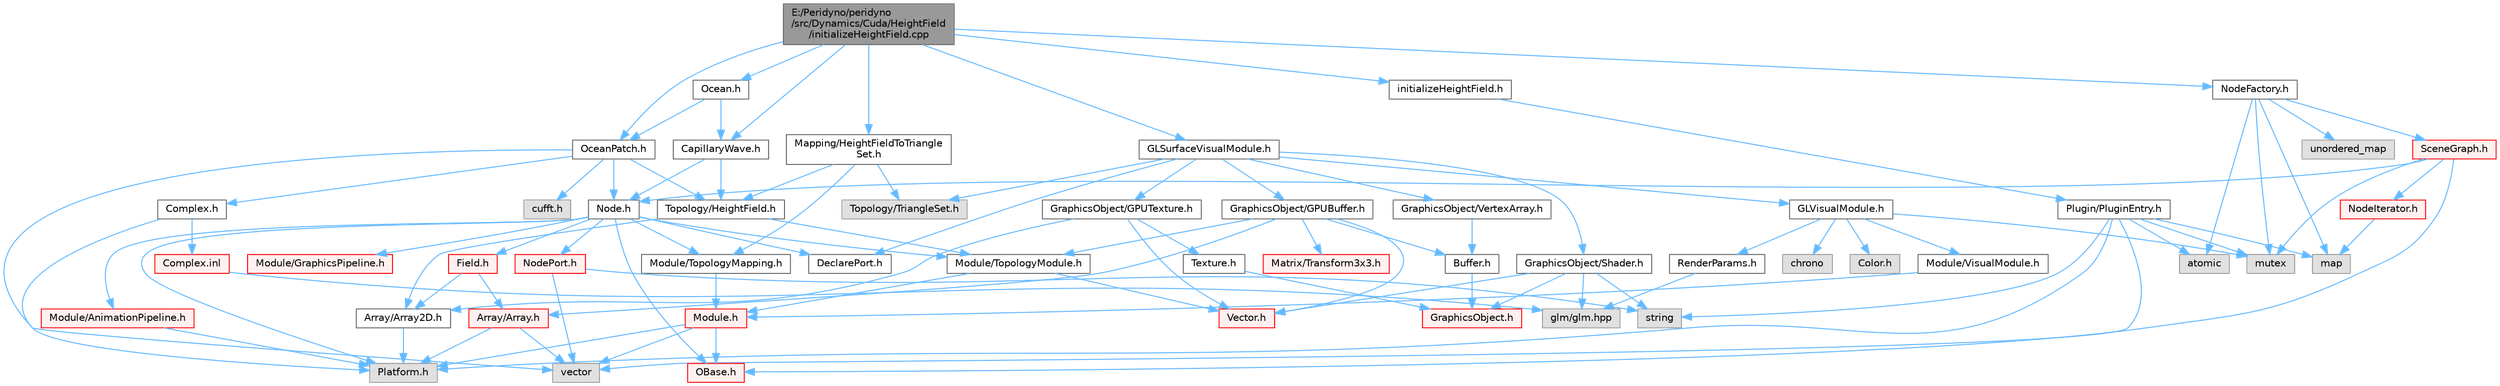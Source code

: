 digraph "E:/Peridyno/peridyno/src/Dynamics/Cuda/HeightField/initializeHeightField.cpp"
{
 // LATEX_PDF_SIZE
  bgcolor="transparent";
  edge [fontname=Helvetica,fontsize=10,labelfontname=Helvetica,labelfontsize=10];
  node [fontname=Helvetica,fontsize=10,shape=box,height=0.2,width=0.4];
  Node1 [id="Node000001",label="E:/Peridyno/peridyno\l/src/Dynamics/Cuda/HeightField\l/initializeHeightField.cpp",height=0.2,width=0.4,color="gray40", fillcolor="grey60", style="filled", fontcolor="black",tooltip=" "];
  Node1 -> Node2 [id="edge1_Node000001_Node000002",color="steelblue1",style="solid",tooltip=" "];
  Node2 [id="Node000002",label="initializeHeightField.h",height=0.2,width=0.4,color="grey40", fillcolor="white", style="filled",URL="$initialize_height_field_8h.html",tooltip=" "];
  Node2 -> Node3 [id="edge2_Node000002_Node000003",color="steelblue1",style="solid",tooltip=" "];
  Node3 [id="Node000003",label="Plugin/PluginEntry.h",height=0.2,width=0.4,color="grey40", fillcolor="white", style="filled",URL="$_plugin_entry_8h.html",tooltip=" "];
  Node3 -> Node4 [id="edge3_Node000003_Node000004",color="steelblue1",style="solid",tooltip=" "];
  Node4 [id="Node000004",label="string",height=0.2,width=0.4,color="grey60", fillcolor="#E0E0E0", style="filled",tooltip=" "];
  Node3 -> Node5 [id="edge4_Node000003_Node000005",color="steelblue1",style="solid",tooltip=" "];
  Node5 [id="Node000005",label="map",height=0.2,width=0.4,color="grey60", fillcolor="#E0E0E0", style="filled",tooltip=" "];
  Node3 -> Node6 [id="edge5_Node000003_Node000006",color="steelblue1",style="solid",tooltip=" "];
  Node6 [id="Node000006",label="vector",height=0.2,width=0.4,color="grey60", fillcolor="#E0E0E0", style="filled",tooltip=" "];
  Node3 -> Node7 [id="edge6_Node000003_Node000007",color="steelblue1",style="solid",tooltip=" "];
  Node7 [id="Node000007",label="atomic",height=0.2,width=0.4,color="grey60", fillcolor="#E0E0E0", style="filled",tooltip=" "];
  Node3 -> Node8 [id="edge7_Node000003_Node000008",color="steelblue1",style="solid",tooltip=" "];
  Node8 [id="Node000008",label="mutex",height=0.2,width=0.4,color="grey60", fillcolor="#E0E0E0", style="filled",tooltip=" "];
  Node3 -> Node9 [id="edge8_Node000003_Node000009",color="steelblue1",style="solid",tooltip=" "];
  Node9 [id="Node000009",label="Platform.h",height=0.2,width=0.4,color="grey60", fillcolor="#E0E0E0", style="filled",tooltip=" "];
  Node1 -> Node10 [id="edge9_Node000001_Node000010",color="steelblue1",style="solid",tooltip=" "];
  Node10 [id="Node000010",label="Ocean.h",height=0.2,width=0.4,color="grey40", fillcolor="white", style="filled",URL="$_ocean_8h.html",tooltip=" "];
  Node10 -> Node11 [id="edge10_Node000010_Node000011",color="steelblue1",style="solid",tooltip=" "];
  Node11 [id="Node000011",label="OceanPatch.h",height=0.2,width=0.4,color="grey40", fillcolor="white", style="filled",URL="$_ocean_patch_8h.html",tooltip=" "];
  Node11 -> Node12 [id="edge11_Node000011_Node000012",color="steelblue1",style="solid",tooltip=" "];
  Node12 [id="Node000012",label="cufft.h",height=0.2,width=0.4,color="grey60", fillcolor="#E0E0E0", style="filled",tooltip=" "];
  Node11 -> Node6 [id="edge12_Node000011_Node000006",color="steelblue1",style="solid",tooltip=" "];
  Node11 -> Node13 [id="edge13_Node000011_Node000013",color="steelblue1",style="solid",tooltip=" "];
  Node13 [id="Node000013",label="Node.h",height=0.2,width=0.4,color="grey40", fillcolor="white", style="filled",URL="$_node_8h.html",tooltip=" "];
  Node13 -> Node14 [id="edge14_Node000013_Node000014",color="steelblue1",style="solid",tooltip=" "];
  Node14 [id="Node000014",label="OBase.h",height=0.2,width=0.4,color="red", fillcolor="#FFF0F0", style="filled",URL="$_o_base_8h.html",tooltip=" "];
  Node13 -> Node22 [id="edge15_Node000013_Node000022",color="steelblue1",style="solid",tooltip=" "];
  Node22 [id="Node000022",label="Field.h",height=0.2,width=0.4,color="red", fillcolor="#FFF0F0", style="filled",URL="$_field_8h.html",tooltip=" "];
  Node22 -> Node25 [id="edge16_Node000022_Node000025",color="steelblue1",style="solid",tooltip=" "];
  Node25 [id="Node000025",label="Array/Array.h",height=0.2,width=0.4,color="red", fillcolor="#FFF0F0", style="filled",URL="$_array_8h.html",tooltip=" "];
  Node25 -> Node9 [id="edge17_Node000025_Node000009",color="steelblue1",style="solid",tooltip=" "];
  Node25 -> Node6 [id="edge18_Node000025_Node000006",color="steelblue1",style="solid",tooltip=" "];
  Node22 -> Node29 [id="edge19_Node000022_Node000029",color="steelblue1",style="solid",tooltip=" "];
  Node29 [id="Node000029",label="Array/Array2D.h",height=0.2,width=0.4,color="grey40", fillcolor="white", style="filled",URL="$_array2_d_8h.html",tooltip=" "];
  Node29 -> Node9 [id="edge20_Node000029_Node000009",color="steelblue1",style="solid",tooltip=" "];
  Node13 -> Node9 [id="edge21_Node000013_Node000009",color="steelblue1",style="solid",tooltip=" "];
  Node13 -> Node76 [id="edge22_Node000013_Node000076",color="steelblue1",style="solid",tooltip=" "];
  Node76 [id="Node000076",label="DeclarePort.h",height=0.2,width=0.4,color="grey40", fillcolor="white", style="filled",URL="$_declare_port_8h.html",tooltip=" "];
  Node13 -> Node77 [id="edge23_Node000013_Node000077",color="steelblue1",style="solid",tooltip=" "];
  Node77 [id="Node000077",label="NodePort.h",height=0.2,width=0.4,color="red", fillcolor="#FFF0F0", style="filled",URL="$_node_port_8h.html",tooltip=" "];
  Node77 -> Node4 [id="edge24_Node000077_Node000004",color="steelblue1",style="solid",tooltip=" "];
  Node77 -> Node6 [id="edge25_Node000077_Node000006",color="steelblue1",style="solid",tooltip=" "];
  Node13 -> Node78 [id="edge26_Node000013_Node000078",color="steelblue1",style="solid",tooltip=" "];
  Node78 [id="Node000078",label="Module/TopologyModule.h",height=0.2,width=0.4,color="grey40", fillcolor="white", style="filled",URL="$_topology_module_8h.html",tooltip=" "];
  Node78 -> Node36 [id="edge27_Node000078_Node000036",color="steelblue1",style="solid",tooltip=" "];
  Node36 [id="Node000036",label="Vector.h",height=0.2,width=0.4,color="red", fillcolor="#FFF0F0", style="filled",URL="$_vector_8h.html",tooltip=" "];
  Node78 -> Node79 [id="edge28_Node000078_Node000079",color="steelblue1",style="solid",tooltip=" "];
  Node79 [id="Node000079",label="Module.h",height=0.2,width=0.4,color="red", fillcolor="#FFF0F0", style="filled",URL="$_module_8h.html",tooltip=" "];
  Node79 -> Node9 [id="edge29_Node000079_Node000009",color="steelblue1",style="solid",tooltip=" "];
  Node79 -> Node6 [id="edge30_Node000079_Node000006",color="steelblue1",style="solid",tooltip=" "];
  Node79 -> Node14 [id="edge31_Node000079_Node000014",color="steelblue1",style="solid",tooltip=" "];
  Node13 -> Node97 [id="edge32_Node000013_Node000097",color="steelblue1",style="solid",tooltip=" "];
  Node97 [id="Node000097",label="Module/TopologyMapping.h",height=0.2,width=0.4,color="grey40", fillcolor="white", style="filled",URL="$_topology_mapping_8h.html",tooltip=" "];
  Node97 -> Node79 [id="edge33_Node000097_Node000079",color="steelblue1",style="solid",tooltip=" "];
  Node13 -> Node98 [id="edge34_Node000013_Node000098",color="steelblue1",style="solid",tooltip=" "];
  Node98 [id="Node000098",label="Module/AnimationPipeline.h",height=0.2,width=0.4,color="red", fillcolor="#FFF0F0", style="filled",URL="$_animation_pipeline_8h.html",tooltip=" "];
  Node98 -> Node9 [id="edge35_Node000098_Node000009",color="steelblue1",style="solid",tooltip=" "];
  Node13 -> Node100 [id="edge36_Node000013_Node000100",color="steelblue1",style="solid",tooltip=" "];
  Node100 [id="Node000100",label="Module/GraphicsPipeline.h",height=0.2,width=0.4,color="red", fillcolor="#FFF0F0", style="filled",URL="$_graphics_pipeline_8h.html",tooltip=" "];
  Node11 -> Node101 [id="edge37_Node000011_Node000101",color="steelblue1",style="solid",tooltip=" "];
  Node101 [id="Node000101",label="Complex.h",height=0.2,width=0.4,color="grey40", fillcolor="white", style="filled",URL="$_complex_8h.html",tooltip=" "];
  Node101 -> Node9 [id="edge38_Node000101_Node000009",color="steelblue1",style="solid",tooltip=" "];
  Node101 -> Node102 [id="edge39_Node000101_Node000102",color="steelblue1",style="solid",tooltip=" "];
  Node102 [id="Node000102",label="Complex.inl",height=0.2,width=0.4,color="red", fillcolor="#FFF0F0", style="filled",URL="$_complex_8inl.html",tooltip=" "];
  Node102 -> Node71 [id="edge40_Node000102_Node000071",color="steelblue1",style="solid",tooltip=" "];
  Node71 [id="Node000071",label="glm/glm.hpp",height=0.2,width=0.4,color="grey60", fillcolor="#E0E0E0", style="filled",tooltip=" "];
  Node11 -> Node107 [id="edge41_Node000011_Node000107",color="steelblue1",style="solid",tooltip=" "];
  Node107 [id="Node000107",label="Topology/HeightField.h",height=0.2,width=0.4,color="grey40", fillcolor="white", style="filled",URL="$_height_field_8h.html",tooltip=" "];
  Node107 -> Node78 [id="edge42_Node000107_Node000078",color="steelblue1",style="solid",tooltip=" "];
  Node107 -> Node29 [id="edge43_Node000107_Node000029",color="steelblue1",style="solid",tooltip=" "];
  Node10 -> Node108 [id="edge44_Node000010_Node000108",color="steelblue1",style="solid",tooltip=" "];
  Node108 [id="Node000108",label="CapillaryWave.h",height=0.2,width=0.4,color="grey40", fillcolor="white", style="filled",URL="$_capillary_wave_8h.html",tooltip=" "];
  Node108 -> Node13 [id="edge45_Node000108_Node000013",color="steelblue1",style="solid",tooltip=" "];
  Node108 -> Node107 [id="edge46_Node000108_Node000107",color="steelblue1",style="solid",tooltip=" "];
  Node1 -> Node108 [id="edge47_Node000001_Node000108",color="steelblue1",style="solid",tooltip=" "];
  Node1 -> Node11 [id="edge48_Node000001_Node000011",color="steelblue1",style="solid",tooltip=" "];
  Node1 -> Node109 [id="edge49_Node000001_Node000109",color="steelblue1",style="solid",tooltip=" "];
  Node109 [id="Node000109",label="Mapping/HeightFieldToTriangle\lSet.h",height=0.2,width=0.4,color="grey40", fillcolor="white", style="filled",URL="$_height_field_to_triangle_set_8h.html",tooltip=" "];
  Node109 -> Node97 [id="edge50_Node000109_Node000097",color="steelblue1",style="solid",tooltip=" "];
  Node109 -> Node107 [id="edge51_Node000109_Node000107",color="steelblue1",style="solid",tooltip=" "];
  Node109 -> Node110 [id="edge52_Node000109_Node000110",color="steelblue1",style="solid",tooltip=" "];
  Node110 [id="Node000110",label="Topology/TriangleSet.h",height=0.2,width=0.4,color="grey60", fillcolor="#E0E0E0", style="filled",tooltip=" "];
  Node1 -> Node111 [id="edge53_Node000001_Node000111",color="steelblue1",style="solid",tooltip=" "];
  Node111 [id="Node000111",label="GLSurfaceVisualModule.h",height=0.2,width=0.4,color="grey40", fillcolor="white", style="filled",URL="$_g_l_surface_visual_module_8h.html",tooltip=" "];
  Node111 -> Node76 [id="edge54_Node000111_Node000076",color="steelblue1",style="solid",tooltip=" "];
  Node111 -> Node110 [id="edge55_Node000111_Node000110",color="steelblue1",style="solid",tooltip=" "];
  Node111 -> Node112 [id="edge56_Node000111_Node000112",color="steelblue1",style="solid",tooltip=" "];
  Node112 [id="Node000112",label="GLVisualModule.h",height=0.2,width=0.4,color="grey40", fillcolor="white", style="filled",URL="$_g_l_visual_module_8h.html",tooltip=" "];
  Node112 -> Node113 [id="edge57_Node000112_Node000113",color="steelblue1",style="solid",tooltip=" "];
  Node113 [id="Node000113",label="chrono",height=0.2,width=0.4,color="grey60", fillcolor="#E0E0E0", style="filled",tooltip=" "];
  Node112 -> Node8 [id="edge58_Node000112_Node000008",color="steelblue1",style="solid",tooltip=" "];
  Node112 -> Node114 [id="edge59_Node000112_Node000114",color="steelblue1",style="solid",tooltip=" "];
  Node114 [id="Node000114",label="Module/VisualModule.h",height=0.2,width=0.4,color="grey40", fillcolor="white", style="filled",URL="$_visual_module_8h.html",tooltip=" "];
  Node114 -> Node79 [id="edge60_Node000114_Node000079",color="steelblue1",style="solid",tooltip=" "];
  Node112 -> Node115 [id="edge61_Node000112_Node000115",color="steelblue1",style="solid",tooltip=" "];
  Node115 [id="Node000115",label="Color.h",height=0.2,width=0.4,color="grey60", fillcolor="#E0E0E0", style="filled",tooltip=" "];
  Node112 -> Node116 [id="edge62_Node000112_Node000116",color="steelblue1",style="solid",tooltip=" "];
  Node116 [id="Node000116",label="RenderParams.h",height=0.2,width=0.4,color="grey40", fillcolor="white", style="filled",URL="$_render_params_8h.html",tooltip=" "];
  Node116 -> Node71 [id="edge63_Node000116_Node000071",color="steelblue1",style="solid",tooltip=" "];
  Node111 -> Node117 [id="edge64_Node000111_Node000117",color="steelblue1",style="solid",tooltip=" "];
  Node117 [id="Node000117",label="GraphicsObject/GPUBuffer.h",height=0.2,width=0.4,color="grey40", fillcolor="white", style="filled",URL="$_g_p_u_buffer_8h.html",tooltip=" "];
  Node117 -> Node118 [id="edge65_Node000117_Node000118",color="steelblue1",style="solid",tooltip=" "];
  Node118 [id="Node000118",label="Buffer.h",height=0.2,width=0.4,color="grey40", fillcolor="white", style="filled",URL="$_buffer_8h.html",tooltip=" "];
  Node118 -> Node119 [id="edge66_Node000118_Node000119",color="steelblue1",style="solid",tooltip=" "];
  Node119 [id="Node000119",label="GraphicsObject.h",height=0.2,width=0.4,color="red", fillcolor="#FFF0F0", style="filled",URL="$_graphics_object_8h.html",tooltip=" "];
  Node117 -> Node25 [id="edge67_Node000117_Node000025",color="steelblue1",style="solid",tooltip=" "];
  Node117 -> Node36 [id="edge68_Node000117_Node000036",color="steelblue1",style="solid",tooltip=" "];
  Node117 -> Node66 [id="edge69_Node000117_Node000066",color="steelblue1",style="solid",tooltip=" "];
  Node66 [id="Node000066",label="Matrix/Transform3x3.h",height=0.2,width=0.4,color="red", fillcolor="#FFF0F0", style="filled",URL="$_transform3x3_8h.html",tooltip=" "];
  Node117 -> Node78 [id="edge70_Node000117_Node000078",color="steelblue1",style="solid",tooltip=" "];
  Node111 -> Node120 [id="edge71_Node000111_Node000120",color="steelblue1",style="solid",tooltip=" "];
  Node120 [id="Node000120",label="GraphicsObject/GPUTexture.h",height=0.2,width=0.4,color="grey40", fillcolor="white", style="filled",URL="$_g_p_u_texture_8h.html",tooltip=" "];
  Node120 -> Node121 [id="edge72_Node000120_Node000121",color="steelblue1",style="solid",tooltip=" "];
  Node121 [id="Node000121",label="Texture.h",height=0.2,width=0.4,color="grey40", fillcolor="white", style="filled",URL="$_texture_8h.html",tooltip=" "];
  Node121 -> Node119 [id="edge73_Node000121_Node000119",color="steelblue1",style="solid",tooltip=" "];
  Node120 -> Node36 [id="edge74_Node000120_Node000036",color="steelblue1",style="solid",tooltip=" "];
  Node120 -> Node29 [id="edge75_Node000120_Node000029",color="steelblue1",style="solid",tooltip=" "];
  Node111 -> Node122 [id="edge76_Node000111_Node000122",color="steelblue1",style="solid",tooltip=" "];
  Node122 [id="Node000122",label="GraphicsObject/VertexArray.h",height=0.2,width=0.4,color="grey40", fillcolor="white", style="filled",URL="$_vertex_array_8h.html",tooltip=" "];
  Node122 -> Node118 [id="edge77_Node000122_Node000118",color="steelblue1",style="solid",tooltip=" "];
  Node111 -> Node123 [id="edge78_Node000111_Node000123",color="steelblue1",style="solid",tooltip=" "];
  Node123 [id="Node000123",label="GraphicsObject/Shader.h",height=0.2,width=0.4,color="grey40", fillcolor="white", style="filled",URL="$_shader_8h.html",tooltip=" "];
  Node123 -> Node119 [id="edge79_Node000123_Node000119",color="steelblue1",style="solid",tooltip=" "];
  Node123 -> Node4 [id="edge80_Node000123_Node000004",color="steelblue1",style="solid",tooltip=" "];
  Node123 -> Node36 [id="edge81_Node000123_Node000036",color="steelblue1",style="solid",tooltip=" "];
  Node123 -> Node71 [id="edge82_Node000123_Node000071",color="steelblue1",style="solid",tooltip=" "];
  Node1 -> Node124 [id="edge83_Node000001_Node000124",color="steelblue1",style="solid",tooltip=" "];
  Node124 [id="Node000124",label="NodeFactory.h",height=0.2,width=0.4,color="grey40", fillcolor="white", style="filled",URL="$_node_factory_8h.html",tooltip=" "];
  Node124 -> Node7 [id="edge84_Node000124_Node000007",color="steelblue1",style="solid",tooltip=" "];
  Node124 -> Node8 [id="edge85_Node000124_Node000008",color="steelblue1",style="solid",tooltip=" "];
  Node124 -> Node5 [id="edge86_Node000124_Node000005",color="steelblue1",style="solid",tooltip=" "];
  Node124 -> Node125 [id="edge87_Node000124_Node000125",color="steelblue1",style="solid",tooltip=" "];
  Node125 [id="Node000125",label="unordered_map",height=0.2,width=0.4,color="grey60", fillcolor="#E0E0E0", style="filled",tooltip=" "];
  Node124 -> Node126 [id="edge88_Node000124_Node000126",color="steelblue1",style="solid",tooltip=" "];
  Node126 [id="Node000126",label="SceneGraph.h",height=0.2,width=0.4,color="red", fillcolor="#FFF0F0", style="filled",URL="$_scene_graph_8h.html",tooltip=" "];
  Node126 -> Node14 [id="edge89_Node000126_Node000014",color="steelblue1",style="solid",tooltip=" "];
  Node126 -> Node13 [id="edge90_Node000126_Node000013",color="steelblue1",style="solid",tooltip=" "];
  Node126 -> Node127 [id="edge91_Node000126_Node000127",color="steelblue1",style="solid",tooltip=" "];
  Node127 [id="Node000127",label="NodeIterator.h",height=0.2,width=0.4,color="red", fillcolor="#FFF0F0", style="filled",URL="$_node_iterator_8h.html",tooltip=" "];
  Node127 -> Node5 [id="edge92_Node000127_Node000005",color="steelblue1",style="solid",tooltip=" "];
  Node126 -> Node8 [id="edge93_Node000126_Node000008",color="steelblue1",style="solid",tooltip=" "];
}
